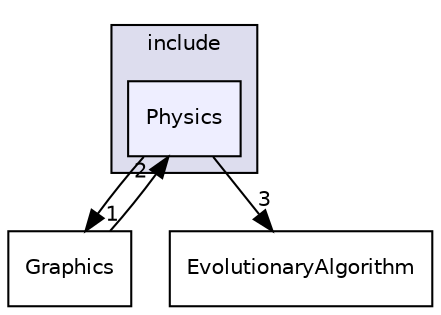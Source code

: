 digraph "include/Physics" {
  compound=true
  node [ fontsize="10", fontname="Helvetica"];
  edge [ labelfontsize="10", labelfontname="Helvetica"];
  subgraph clusterdir_d44c64559bbebec7f509842c48db8b23 {
    graph [ bgcolor="#ddddee", pencolor="black", label="include" fontname="Helvetica", fontsize="10", URL="dir_d44c64559bbebec7f509842c48db8b23.html"]
  dir_cb0495686ad0971a39d9b806550be749 [shape=box, label="Physics", style="filled", fillcolor="#eeeeff", pencolor="black", URL="dir_cb0495686ad0971a39d9b806550be749.html"];
  }
  dir_b43dbc6878c2b5c121b79d76cc4886e7 [shape=box label="Graphics" URL="dir_b43dbc6878c2b5c121b79d76cc4886e7.html"];
  dir_2b5b204ced78a4ffd540ffee1982eeb3 [shape=box label="EvolutionaryAlgorithm" URL="dir_2b5b204ced78a4ffd540ffee1982eeb3.html"];
  dir_b43dbc6878c2b5c121b79d76cc4886e7->dir_cb0495686ad0971a39d9b806550be749 [headlabel="2", labeldistance=1.5 headhref="dir_000007_000008.html"];
  dir_cb0495686ad0971a39d9b806550be749->dir_b43dbc6878c2b5c121b79d76cc4886e7 [headlabel="1", labeldistance=1.5 headhref="dir_000008_000007.html"];
  dir_cb0495686ad0971a39d9b806550be749->dir_2b5b204ced78a4ffd540ffee1982eeb3 [headlabel="3", labeldistance=1.5 headhref="dir_000008_000006.html"];
}
